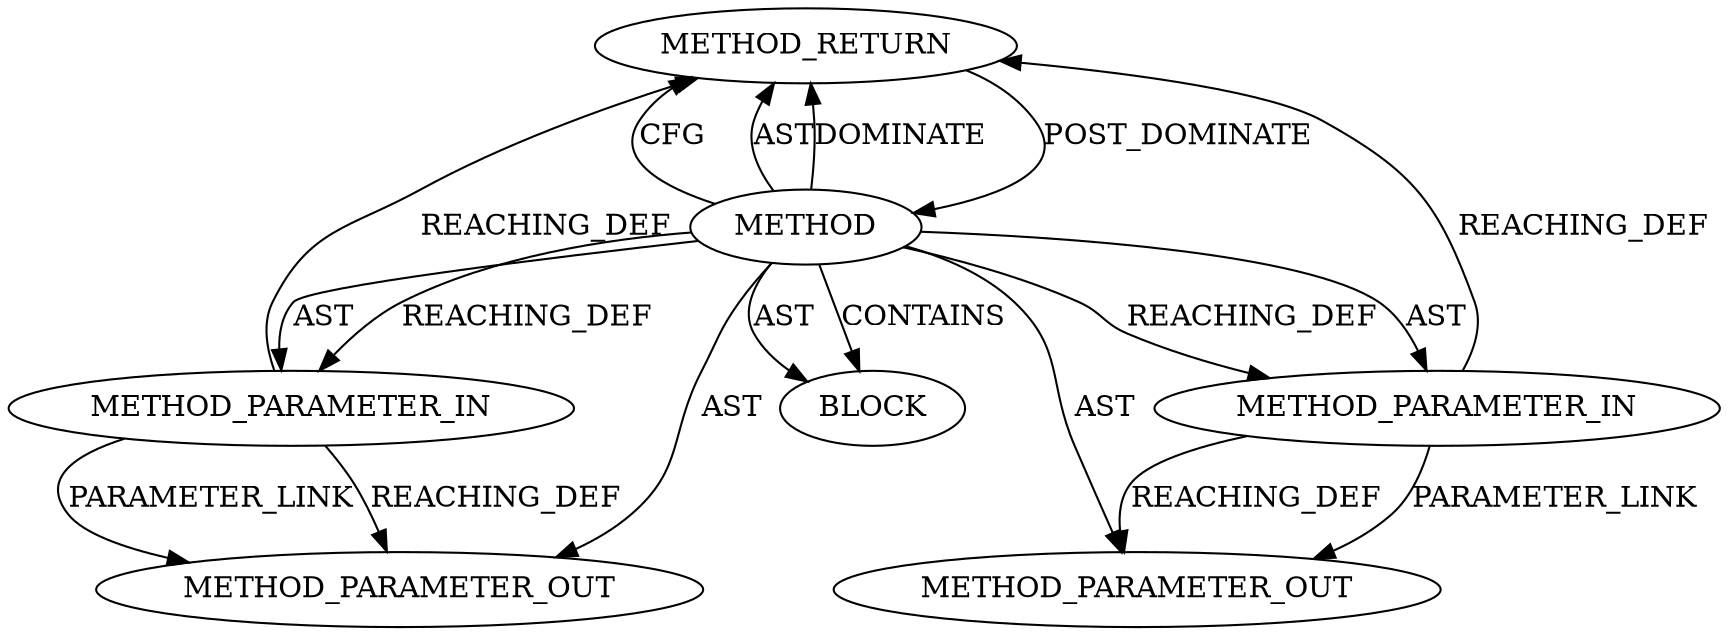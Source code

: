 digraph {
  19681 [label=METHOD_RETURN ORDER=2 CODE="RET" TYPE_FULL_NAME="ANY" EVALUATION_STRATEGY="BY_VALUE"]
  21879 [label=METHOD_PARAMETER_OUT ORDER=1 CODE="p1" IS_VARIADIC=false TYPE_FULL_NAME="ANY" EVALUATION_STRATEGY="BY_VALUE" INDEX=1 NAME="p1"]
  19679 [label=METHOD_PARAMETER_IN ORDER=2 CODE="p2" IS_VARIADIC=false TYPE_FULL_NAME="ANY" EVALUATION_STRATEGY="BY_VALUE" INDEX=2 NAME="p2"]
  21880 [label=METHOD_PARAMETER_OUT ORDER=2 CODE="p2" IS_VARIADIC=false TYPE_FULL_NAME="ANY" EVALUATION_STRATEGY="BY_VALUE" INDEX=2 NAME="p2"]
  19677 [label=METHOD AST_PARENT_TYPE="NAMESPACE_BLOCK" AST_PARENT_FULL_NAME="<global>" ORDER=0 CODE="<empty>" FULL_NAME="sk_page_frag_refill" IS_EXTERNAL=true FILENAME="<empty>" SIGNATURE="" NAME="sk_page_frag_refill"]
  19680 [label=BLOCK ORDER=1 ARGUMENT_INDEX=1 CODE="<empty>" TYPE_FULL_NAME="ANY"]
  19678 [label=METHOD_PARAMETER_IN ORDER=1 CODE="p1" IS_VARIADIC=false TYPE_FULL_NAME="ANY" EVALUATION_STRATEGY="BY_VALUE" INDEX=1 NAME="p1"]
  19677 -> 19680 [label=AST ]
  19677 -> 19678 [label=REACHING_DEF VARIABLE=""]
  19681 -> 19677 [label=POST_DOMINATE ]
  19677 -> 19678 [label=AST ]
  19677 -> 21879 [label=AST ]
  19679 -> 19681 [label=REACHING_DEF VARIABLE="p2"]
  19677 -> 19681 [label=CFG ]
  19678 -> 21879 [label=PARAMETER_LINK ]
  19677 -> 19679 [label=AST ]
  19677 -> 21880 [label=AST ]
  19679 -> 21880 [label=PARAMETER_LINK ]
  19677 -> 19679 [label=REACHING_DEF VARIABLE=""]
  19677 -> 19681 [label=AST ]
  19678 -> 21879 [label=REACHING_DEF VARIABLE="p1"]
  19679 -> 21880 [label=REACHING_DEF VARIABLE="p2"]
  19677 -> 19680 [label=CONTAINS ]
  19677 -> 19681 [label=DOMINATE ]
  19678 -> 19681 [label=REACHING_DEF VARIABLE="p1"]
}

